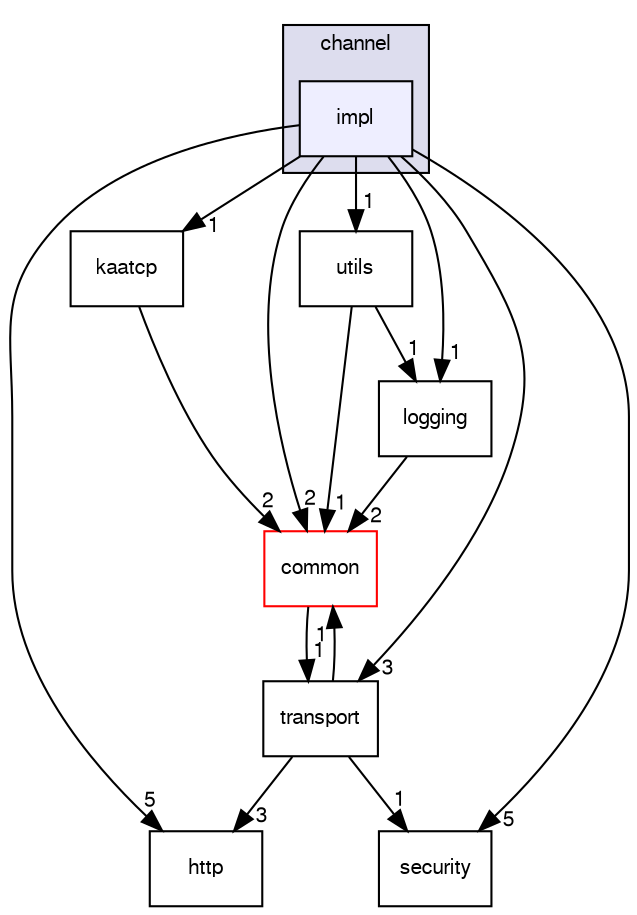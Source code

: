 digraph "/var/lib/jenkins/workspace/kaa_release_0_8_0/client/client-multi/client-cpp/kaa/channel/impl" {
  bgcolor=transparent;
  compound=true
  node [ fontsize="10", fontname="FreeSans"];
  edge [ labelfontsize="10", labelfontname="FreeSans"];
  subgraph clusterdir_6bc745c4b781a26b4d0ab7af49a80666 {
    graph [ bgcolor="#ddddee", pencolor="black", label="channel" fontname="FreeSans", fontsize="10", URL="dir_6bc745c4b781a26b4d0ab7af49a80666.html"]
  dir_3d9e18829fea66e35056dbba945977f5 [shape=box, label="impl", style="filled", fillcolor="#eeeeff", pencolor="black", URL="dir_3d9e18829fea66e35056dbba945977f5.html"];
  }
  dir_57091271e35bd36c82dbfdfa1ce5d6e4 [shape=box label="logging" URL="dir_57091271e35bd36c82dbfdfa1ce5d6e4.html"];
  dir_ee75c0c3392d1943d09aaa89e11a5a74 [shape=box label="kaatcp" URL="dir_ee75c0c3392d1943d09aaa89e11a5a74.html"];
  dir_acbed18b97ba4725f49da543d684a53a [shape=box label="common" color="red" URL="dir_acbed18b97ba4725f49da543d684a53a.html"];
  dir_0a6aa51bfa5546421c6e37fed860a366 [shape=box label="transport" URL="dir_0a6aa51bfa5546421c6e37fed860a366.html"];
  dir_8db4df248d54f15b38c592bc7a100887 [shape=box label="http" URL="dir_8db4df248d54f15b38c592bc7a100887.html"];
  dir_bd498c7d81a93c501e1c6685d057e85d [shape=box label="utils" URL="dir_bd498c7d81a93c501e1c6685d057e85d.html"];
  dir_e17349d106bd8b3183eba0d6ac698879 [shape=box label="security" URL="dir_e17349d106bd8b3183eba0d6ac698879.html"];
  dir_57091271e35bd36c82dbfdfa1ce5d6e4->dir_acbed18b97ba4725f49da543d684a53a [headlabel="2", labeldistance=1.5 headhref="dir_000027_000014.html"];
  dir_ee75c0c3392d1943d09aaa89e11a5a74->dir_acbed18b97ba4725f49da543d684a53a [headlabel="2", labeldistance=1.5 headhref="dir_000024_000014.html"];
  dir_acbed18b97ba4725f49da543d684a53a->dir_0a6aa51bfa5546421c6e37fed860a366 [headlabel="1", labeldistance=1.5 headhref="dir_000014_000033.html"];
  dir_3d9e18829fea66e35056dbba945977f5->dir_57091271e35bd36c82dbfdfa1ce5d6e4 [headlabel="1", labeldistance=1.5 headhref="dir_000012_000027.html"];
  dir_3d9e18829fea66e35056dbba945977f5->dir_ee75c0c3392d1943d09aaa89e11a5a74 [headlabel="1", labeldistance=1.5 headhref="dir_000012_000024.html"];
  dir_3d9e18829fea66e35056dbba945977f5->dir_acbed18b97ba4725f49da543d684a53a [headlabel="2", labeldistance=1.5 headhref="dir_000012_000014.html"];
  dir_3d9e18829fea66e35056dbba945977f5->dir_0a6aa51bfa5546421c6e37fed860a366 [headlabel="3", labeldistance=1.5 headhref="dir_000012_000033.html"];
  dir_3d9e18829fea66e35056dbba945977f5->dir_8db4df248d54f15b38c592bc7a100887 [headlabel="5", labeldistance=1.5 headhref="dir_000012_000023.html"];
  dir_3d9e18829fea66e35056dbba945977f5->dir_bd498c7d81a93c501e1c6685d057e85d [headlabel="1", labeldistance=1.5 headhref="dir_000012_000034.html"];
  dir_3d9e18829fea66e35056dbba945977f5->dir_e17349d106bd8b3183eba0d6ac698879 [headlabel="5", labeldistance=1.5 headhref="dir_000012_000031.html"];
  dir_0a6aa51bfa5546421c6e37fed860a366->dir_acbed18b97ba4725f49da543d684a53a [headlabel="1", labeldistance=1.5 headhref="dir_000033_000014.html"];
  dir_0a6aa51bfa5546421c6e37fed860a366->dir_8db4df248d54f15b38c592bc7a100887 [headlabel="3", labeldistance=1.5 headhref="dir_000033_000023.html"];
  dir_0a6aa51bfa5546421c6e37fed860a366->dir_e17349d106bd8b3183eba0d6ac698879 [headlabel="1", labeldistance=1.5 headhref="dir_000033_000031.html"];
  dir_bd498c7d81a93c501e1c6685d057e85d->dir_57091271e35bd36c82dbfdfa1ce5d6e4 [headlabel="1", labeldistance=1.5 headhref="dir_000034_000027.html"];
  dir_bd498c7d81a93c501e1c6685d057e85d->dir_acbed18b97ba4725f49da543d684a53a [headlabel="1", labeldistance=1.5 headhref="dir_000034_000014.html"];
}
